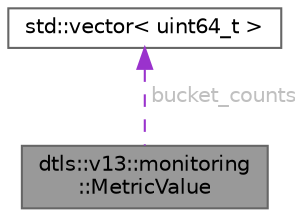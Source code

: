 digraph "dtls::v13::monitoring::MetricValue"
{
 // LATEX_PDF_SIZE
  bgcolor="transparent";
  edge [fontname=Helvetica,fontsize=10,labelfontname=Helvetica,labelfontsize=10];
  node [fontname=Helvetica,fontsize=10,shape=box,height=0.2,width=0.4];
  Node1 [id="Node000001",label="dtls::v13::monitoring\l::MetricValue",height=0.2,width=0.4,color="gray40", fillcolor="grey60", style="filled", fontcolor="black",tooltip="Metric value variant."];
  Node2 -> Node1 [id="edge1_Node000001_Node000002",dir="back",color="darkorchid3",style="dashed",tooltip=" ",label=" bucket_counts",fontcolor="grey" ];
  Node2 [id="Node000002",label="std::vector\< uint64_t \>",height=0.2,width=0.4,color="gray40", fillcolor="white", style="filled",tooltip=" "];
}
